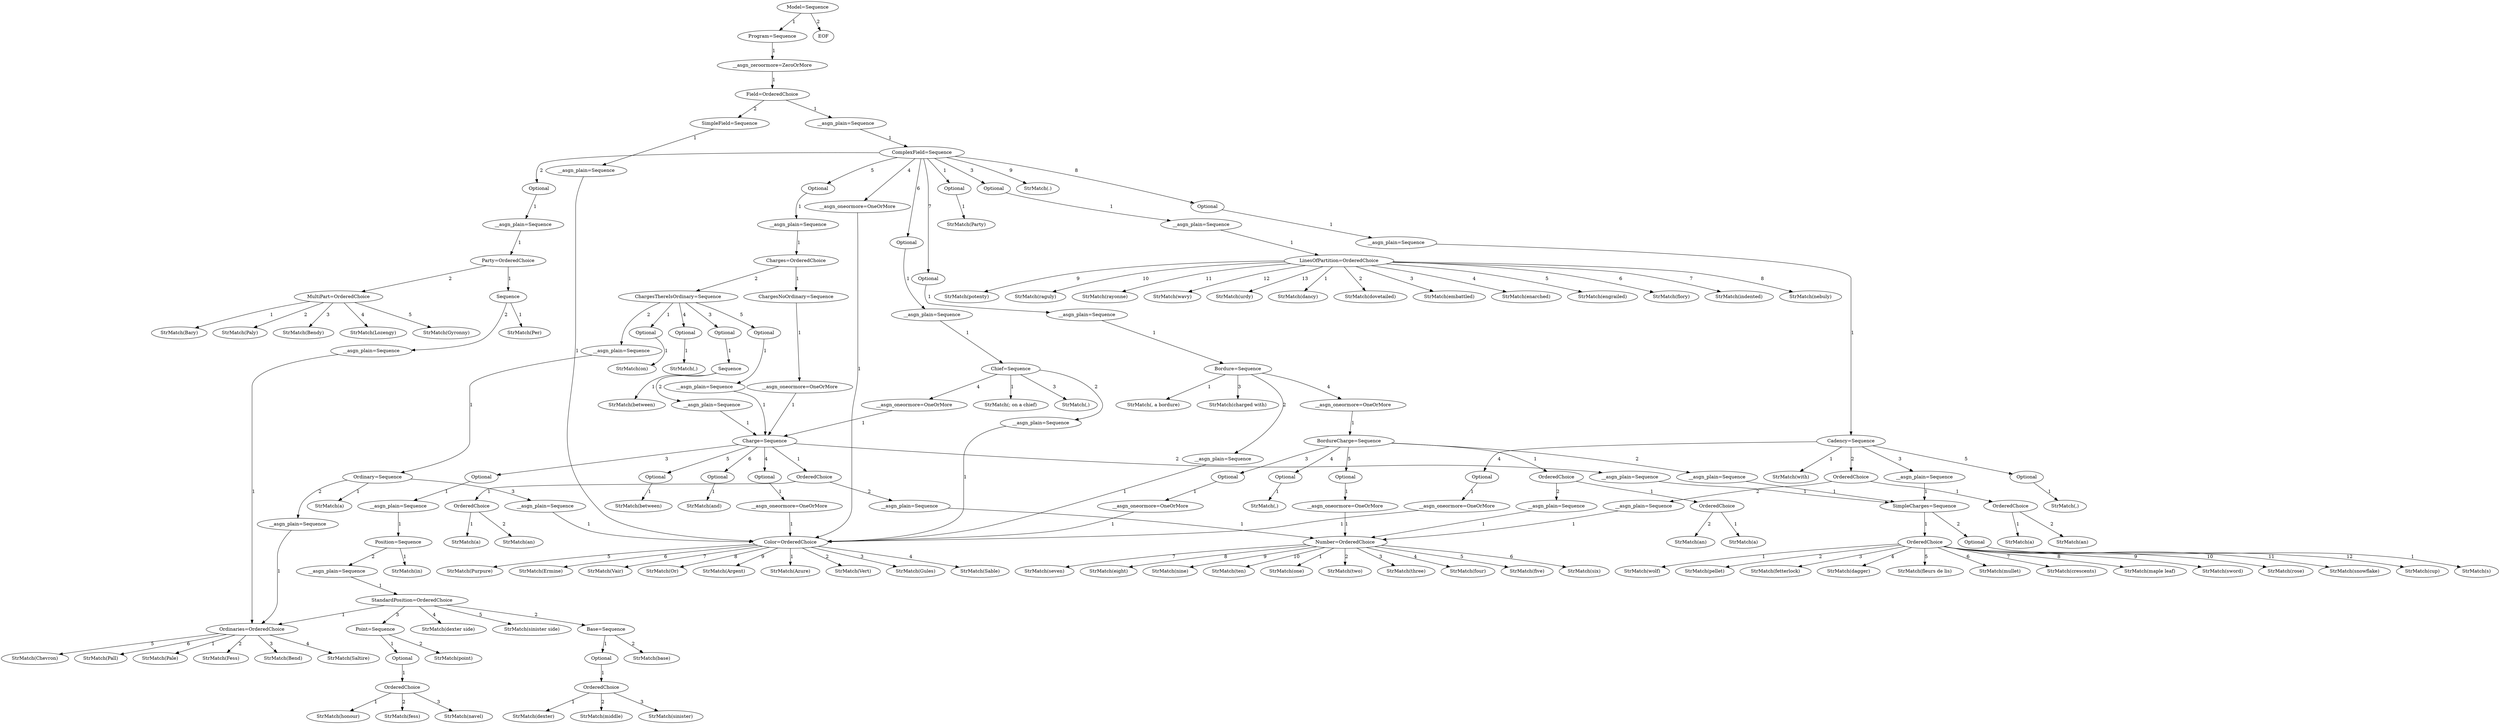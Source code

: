 digraph arpeggio_graph {
2662799849792 [label="Model=Sequence"];
2662799849792->2662799759616 [label="1"]

2662799759616 [label="Program=Sequence"];
2662799759616->2662799759856 [label="1"]

2662799759856 [label="__asgn_zeroormore=ZeroOrMore"];
2662799759856->2662799760000 [label="1"]

2662799760000 [label="Field=OrderedChoice"];
2662799760000->2662799760720 [label="1"]

2662799760720 [label="__asgn_plain=Sequence"];
2662799760720->2662799762208 [label="1"]

2662799762208 [label="ComplexField=Sequence"];
2662799762208->2662799762304 [label="1"]

2662799762304 [label="Optional"];
2662799762304->2662799762592 [label="1"]

2662799762592 [label="StrMatch(Party)"];
2662799762208->2662799762256 [label="2"]

2662799762256 [label="Optional"];
2662799762256->2662799762640 [label="1"]

2662799762640 [label="__asgn_plain=Sequence"];
2662799762640->2662799758848 [label="1"]

2662799758848 [label="Party=OrderedChoice"];
2662799758848->2662799764752 [label="1"]

2662799764752 [label="Sequence"];
2662799764752->2662799765136 [label="1"]

2662799765136 [label="StrMatch(Per)"];
2662799764752->2662799765088 [label="2"]

2662799765088 [label="__asgn_plain=Sequence"];
2662799765088->2662799766144 [label="1"]

2662799766144 [label="Ordinaries=OrderedChoice"];
2662799766144->2662799766576 [label="1"]

2662799766576 [label="StrMatch(Pale)"];
2662799766144->2662799766624 [label="2"]

2662799766624 [label="StrMatch(Fess)"];
2662799766144->2662799766672 [label="3"]

2662799766672 [label="StrMatch(Bend)"];
2662799766144->2662799766720 [label="4"]

2662799766720 [label="StrMatch(Saltire)"];
2662799766144->2662799766768 [label="5"]

2662799766768 [label="StrMatch(Chevron)"];
2662799766144->2662799766816 [label="6"]

2662799766816 [label="StrMatch(Pall)"];
2662799758848->2662799764944 [label="2"]

2662799764944 [label="MultiPart=OrderedChoice"];
2662799764944->2662799765712 [label="1"]

2662799765712 [label="StrMatch(Bary)"];
2662799764944->2662799765760 [label="2"]

2662799765760 [label="StrMatch(Paly)"];
2662799764944->2662799765808 [label="3"]

2662799765808 [label="StrMatch(Bendy)"];
2662799764944->2662799765856 [label="4"]

2662799765856 [label="StrMatch(Lozengy)"];
2662799764944->2662799765904 [label="5"]

2662799765904 [label="StrMatch(Gyronny)"];
2662799762208->2662799762352 [label="3"]

2662799762352 [label="Optional"];
2662799762352->2662799762976 [label="1"]

2662799762976 [label="__asgn_plain=Sequence"];
2662799762976->2662799845856 [label="1"]

2662799845856 [label="LinesOfPartition=OrderedChoice"];
2662799845856->2662799846624 [label="1"]

2662799846624 [label="StrMatch(dancy)"];
2662799845856->2662799846672 [label="2"]

2662799846672 [label="StrMatch(dovetailed)"];
2662799845856->2662799846720 [label="3"]

2662799846720 [label="StrMatch(embattled)"];
2662799845856->2662799846768 [label="4"]

2662799846768 [label="StrMatch(enarched)"];
2662799845856->2662799846816 [label="5"]

2662799846816 [label="StrMatch(engrailed)"];
2662799845856->2662799846864 [label="6"]

2662799846864 [label="StrMatch(flory)"];
2662799845856->2662799846912 [label="7"]

2662799846912 [label="StrMatch(indented)"];
2662799845856->2662799846960 [label="8"]

2662799846960 [label="StrMatch(nebuly)"];
2662799845856->2662799847008 [label="9"]

2662799847008 [label="StrMatch(potenty)"];
2662799845856->2662799847056 [label="10"]

2662799847056 [label="StrMatch(raguly)"];
2662799845856->2662799847104 [label="11"]

2662799847104 [label="StrMatch(rayonne)"];
2662799845856->2662799847152 [label="12"]

2662799847152 [label="StrMatch(wavy)"];
2662799845856->2662799847200 [label="13"]

2662799847200 [label="StrMatch(urdy)"];
2662799762208->2662799763312 [label="4"]

2662799763312 [label="__asgn_oneormore=OneOrMore"];
2662799763312->2662799764128 [label="1"]

2662799764128 [label="Color=OrderedChoice"];
2662799764128->2662799850032 [label="1"]

2662799850032 [label="StrMatch(Azure)"];
2662799764128->2662799850080 [label="2"]

2662799850080 [label="StrMatch(Vert)"];
2662799764128->2662799850128 [label="3"]

2662799850128 [label="StrMatch(Gules)"];
2662799764128->2662799850176 [label="4"]

2662799850176 [label="StrMatch(Sable)"];
2662799764128->2662799850224 [label="5"]

2662799850224 [label="StrMatch(Purpure)"];
2662799764128->2662799850272 [label="6"]

2662799850272 [label="StrMatch(Ermine)"];
2662799764128->2662799850320 [label="7"]

2662799850320 [label="StrMatch(Vair)"];
2662799764128->2662799850368 [label="8"]

2662799850368 [label="StrMatch(Or)"];
2662799764128->2662799768784 [label="9"]

2662799768784 [label="StrMatch(Argent)"];
2662799762208->2662799762400 [label="5"]

2662799762400 [label="Optional"];
2662799762400->2662799763504 [label="1"]

2662799763504 [label="__asgn_plain=Sequence"];
2662799763504->2662799767920 [label="1"]

2662799767920 [label="Charges=OrderedChoice"];
2662799767920->2662799836640 [label="1"]

2662799836640 [label="ChargesNoOrdinary=Sequence"];
2662799836640->2662799836880 [label="1"]

2662799836880 [label="__asgn_oneormore=OneOrMore"];
2662799836880->2662799839520 [label="1"]

2662799839520 [label="Charge=Sequence"];
2662799839520->2662799839088 [label="1"]

2662799839088 [label="OrderedChoice"];
2662799839088->2662799839568 [label="1"]

2662799839568 [label="OrderedChoice"];
2662799839568->2662799840048 [label="1"]

2662799840048 [label="StrMatch(a)"];
2662799839568->2662799840096 [label="2"]

2662799840096 [label="StrMatch(an)"];
2662799839088->2662799840144 [label="2"]

2662799840144 [label="__asgn_plain=Sequence"];
2662799840144->2662799767248 [label="1"]

2662799767248 [label="Number=OrderedChoice"];
2662799767248->2662799849312 [label="1"]

2662799849312 [label="StrMatch(one)"];
2662799767248->2662799849360 [label="2"]

2662799849360 [label="StrMatch(two)"];
2662799767248->2662799849408 [label="3"]

2662799849408 [label="StrMatch(three)"];
2662799767248->2662799849456 [label="4"]

2662799849456 [label="StrMatch(four)"];
2662799767248->2662799849504 [label="5"]

2662799849504 [label="StrMatch(five)"];
2662799767248->2662799849552 [label="6"]

2662799849552 [label="StrMatch(six)"];
2662799767248->2662799849600 [label="7"]

2662799849600 [label="StrMatch(seven)"];
2662799767248->2662799849648 [label="8"]

2662799849648 [label="StrMatch(eight)"];
2662799767248->2662799849696 [label="9"]

2662799849696 [label="StrMatch(nine)"];
2662799767248->2662799849744 [label="10"]

2662799849744 [label="StrMatch(ten)"];
2662799839520->2662799839040 [label="2"]

2662799839040 [label="__asgn_plain=Sequence"];
2662799839040->2662799837408 [label="1"]

2662799837408 [label="SimpleCharges=Sequence"];
2662799837408->2662799837792 [label="1"]

2662799837792 [label="OrderedChoice"];
2662799837792->2662799838272 [label="1"]

2662799838272 [label="StrMatch(wolf)"];
2662799837792->2662799838320 [label="2"]

2662799838320 [label="StrMatch(pellet)"];
2662799837792->2662799838368 [label="3"]

2662799838368 [label="StrMatch(fetterlock)"];
2662799837792->2662799838416 [label="4"]

2662799838416 [label="StrMatch(dagger)"];
2662799837792->2662799838464 [label="5"]

2662799838464 [label="StrMatch(fleurs de lis)"];
2662799837792->2662799838512 [label="6"]

2662799838512 [label="StrMatch(mullet)"];
2662799837792->2662799838560 [label="7"]

2662799838560 [label="StrMatch(crescents)"];
2662799837792->2662799838608 [label="8"]

2662799838608 [label="StrMatch(maple leaf)"];
2662799837792->2662799838656 [label="9"]

2662799838656 [label="StrMatch(sword)"];
2662799837792->2662799838704 [label="10"]

2662799838704 [label="StrMatch(rose)"];
2662799837792->2662799838752 [label="11"]

2662799838752 [label="StrMatch(snowflake)"];
2662799837792->2662799838800 [label="12"]

2662799838800 [label="StrMatch(cup)"];
2662799837408->2662799837504 [label="2"]

2662799837504 [label="Optional"];
2662799837504->2662799837840 [label="1"]

2662799837840 [label="StrMatch(s)"];
2662799839520->2662799838224 [label="3"]

2662799838224 [label="Optional"];
2662799838224->2662799839280 [label="1"]

2662799839280 [label="__asgn_plain=Sequence"];
2662799839280->2662799844320 [label="1"]

2662799844320 [label="Position=Sequence"];
2662799844320->2662799844704 [label="1"]

2662799844704 [label="StrMatch(in)"];
2662799844320->2662799844656 [label="2"]

2662799844656 [label="__asgn_plain=Sequence"];
2662799844656->2662799845184 [label="1"]

2662799845184 [label="StandardPosition=OrderedChoice"];
2662799845184->2662799766144 [label="1"]

2662799845184->2662799847440 [label="2"]

2662799847440 [label="Base=Sequence"];
2662799847440->2662799847536 [label="1"]

2662799847536 [label="Optional"];
2662799847536->2662799847824 [label="1"]

2662799847824 [label="OrderedChoice"];
2662799847824->2662799848304 [label="1"]

2662799848304 [label="StrMatch(dexter)"];
2662799847824->2662799848352 [label="2"]

2662799848352 [label="StrMatch(middle)"];
2662799847824->2662799848400 [label="3"]

2662799848400 [label="StrMatch(sinister)"];
2662799847440->2662799847920 [label="2"]

2662799847920 [label="StrMatch(base)"];
2662799845184->2662799848160 [label="3"]

2662799848160 [label="Point=Sequence"];
2662799848160->2662799848256 [label="1"]

2662799848256 [label="Optional"];
2662799848256->2662799848688 [label="1"]

2662799848688 [label="OrderedChoice"];
2662799848688->2662799849168 [label="1"]

2662799849168 [label="StrMatch(honour)"];
2662799848688->2662799849216 [label="2"]

2662799849216 [label="StrMatch(fess)"];
2662799848688->2662799849264 [label="3"]

2662799849264 [label="StrMatch(navel)"];
2662799848160->2662799848784 [label="2"]

2662799848784 [label="StrMatch(point)"];
2662799845184->2662799845904 [label="4"]

2662799845904 [label="StrMatch(dexter side)"];
2662799845184->2662799845952 [label="5"]

2662799845952 [label="StrMatch(sinister side)"];
2662799839520->2662799838176 [label="4"]

2662799838176 [label="Optional"];
2662799838176->2662799839760 [label="1"]

2662799839760 [label="__asgn_oneormore=OneOrMore"];
2662799839760->2662799764128 [label="1"]

2662799839520->2662799838848 [label="5"]

2662799838848 [label="Optional"];
2662799838848->2662799840528 [label="1"]

2662799840528 [label="StrMatch(between)"];
2662799839520->2662799838896 [label="6"]

2662799838896 [label="Optional"];
2662799838896->2662799840672 [label="1"]

2662799840672 [label="StrMatch(and)"];
2662799767920->2662799769360 [label="2"]

2662799769360 [label="ChargesThereIsOrdinary=Sequence"];
2662799769360->2662799769168 [label="1"]

2662799769168 [label="Optional"];
2662799769168->2662799769456 [label="1"]

2662799769456 [label="StrMatch(on)"];
2662799769360->2662799769504 [label="2"]

2662799769504 [label="__asgn_plain=Sequence"];
2662799769504->2662799767104 [label="1"]

2662799767104 [label="Ordinary=Sequence"];
2662799767104->2662799767488 [label="1"]

2662799767488 [label="StrMatch(a)"];
2662799767104->2662799767440 [label="2"]

2662799767440 [label="__asgn_plain=Sequence"];
2662799767440->2662799766144 [label="1"]

2662799767104->2662799767680 [label="3"]

2662799767680 [label="__asgn_plain=Sequence"];
2662799767680->2662799764128 [label="1"]

2662799769360->2662799769120 [label="3"]

2662799769120 [label="Optional"];
2662799769120->2662799835536 [label="1"]

2662799835536 [label="Sequence"];
2662799835536->2662799835920 [label="1"]

2662799835920 [label="StrMatch(between)"];
2662799835536->2662799835872 [label="2"]

2662799835872 [label="__asgn_plain=Sequence"];
2662799835872->2662799839520 [label="1"]

2662799769360->2662799769216 [label="4"]

2662799769216 [label="Optional"];
2662799769216->2662799835488 [label="1"]

2662799835488 [label="StrMatch(,)"];
2662799769360->2662799769264 [label="5"]

2662799769264 [label="Optional"];
2662799769264->2662799835584 [label="1"]

2662799835584 [label="__asgn_plain=Sequence"];
2662799835584->2662799839520 [label="1"]

2662799762208->2662799762448 [label="6"]

2662799762448 [label="Optional"];
2662799762448->2662799763984 [label="1"]

2662799763984 [label="__asgn_plain=Sequence"];
2662799763984->2662799768448 [label="1"]

2662799768448 [label="Chief=Sequence"];
2662799768448->2662799769024 [label="1"]

2662799769024 [label="StrMatch(; on a chief)"];
2662799768448->2662799768256 [label="2"]

2662799768256 [label="__asgn_plain=Sequence"];
2662799768256->2662799764128 [label="1"]

2662799768448->2662799767056 [label="3"]

2662799767056 [label="StrMatch(,)"];
2662799768448->2662799766384 [label="4"]

2662799766384 [label="__asgn_oneormore=OneOrMore"];
2662799766384->2662799839520 [label="1"]

2662799762208->2662799762496 [label="7"]

2662799762496 [label="Optional"];
2662799762496->2662799761056 [label="1"]

2662799761056 [label="__asgn_plain=Sequence"];
2662799761056->2662799765280 [label="1"]

2662799765280 [label="Bordure=Sequence"];
2662799765280->2662799764368 [label="1"]

2662799764368 [label="StrMatch(, a bordure)"];
2662799765280->2662799764320 [label="2"]

2662799764320 [label="__asgn_plain=Sequence"];
2662799764320->2662799764128 [label="1"]

2662799765280->2662799839952 [label="3"]

2662799839952 [label="StrMatch(charged with)"];
2662799765280->2662799762160 [label="4"]

2662799762160 [label="__asgn_oneormore=OneOrMore"];
2662799762160->2662799838080 [label="1"]

2662799838080 [label="BordureCharge=Sequence"];
2662799838080->2662799836688 [label="1"]

2662799836688 [label="OrderedChoice"];
2662799836688->2662799836544 [label="1"]

2662799836544 [label="OrderedChoice"];
2662799836544->2662799841584 [label="1"]

2662799841584 [label="StrMatch(a)"];
2662799836544->2662799841632 [label="2"]

2662799841632 [label="StrMatch(an)"];
2662799836688->2662799841680 [label="2"]

2662799841680 [label="__asgn_plain=Sequence"];
2662799841680->2662799767248 [label="1"]

2662799838080->2662799839904 [label="2"]

2662799839904 [label="__asgn_plain=Sequence"];
2662799839904->2662799837408 [label="1"]

2662799838080->2662799837600 [label="3"]

2662799837600 [label="Optional"];
2662799837600->2662799837552 [label="1"]

2662799837552 [label="__asgn_oneormore=OneOrMore"];
2662799837552->2662799764128 [label="1"]

2662799838080->2662799841200 [label="4"]

2662799841200 [label="Optional"];
2662799841200->2662799841344 [label="1"]

2662799841344 [label="StrMatch(,)"];
2662799838080->2662799837648 [label="5"]

2662799837648 [label="Optional"];
2662799837648->2662799841440 [label="1"]

2662799841440 [label="__asgn_oneormore=OneOrMore"];
2662799841440->2662799767248 [label="1"]

2662799762208->2662799762784 [label="8"]

2662799762784 [label="Optional"];
2662799762784->2662799760384 [label="1"]

2662799760384 [label="__asgn_plain=Sequence"];
2662799760384->2662799842592 [label="1"]

2662799842592 [label="Cadency=Sequence"];
2662799842592->2662799842784 [label="1"]

2662799842784 [label="StrMatch(with)"];
2662799842592->2662799842832 [label="2"]

2662799842832 [label="OrderedChoice"];
2662799842832->2662799843312 [label="1"]

2662799843312 [label="OrderedChoice"];
2662799843312->2662799843792 [label="1"]

2662799843792 [label="StrMatch(a)"];
2662799843312->2662799843840 [label="2"]

2662799843840 [label="StrMatch(an)"];
2662799842832->2662799843888 [label="2"]

2662799843888 [label="__asgn_plain=Sequence"];
2662799843888->2662799767248 [label="1"]

2662799842592->2662799842736 [label="3"]

2662799842736 [label="__asgn_plain=Sequence"];
2662799842736->2662799837408 [label="1"]

2662799842592->2662799842496 [label="4"]

2662799842496 [label="Optional"];
2662799842496->2662799843024 [label="1"]

2662799843024 [label="__asgn_oneormore=OneOrMore"];
2662799843024->2662799764128 [label="1"]

2662799842592->2662799842448 [label="5"]

2662799842448 [label="Optional"];
2662799842448->2662799843552 [label="1"]

2662799843552 [label="StrMatch(,)"];
2662799762208->2662799759568 [label="9"]

2662799759568 [label="StrMatch(.)"];
2662799760000->2662799761440 [label="2"]

2662799761440 [label="SimpleField=Sequence"];
2662799761440->2662799761680 [label="1"]

2662799761680 [label="__asgn_plain=Sequence"];
2662799761680->2662799764128 [label="1"]

2662799849792->2662799849072 [label="2"]

2662799849072 [label="EOF"];
}